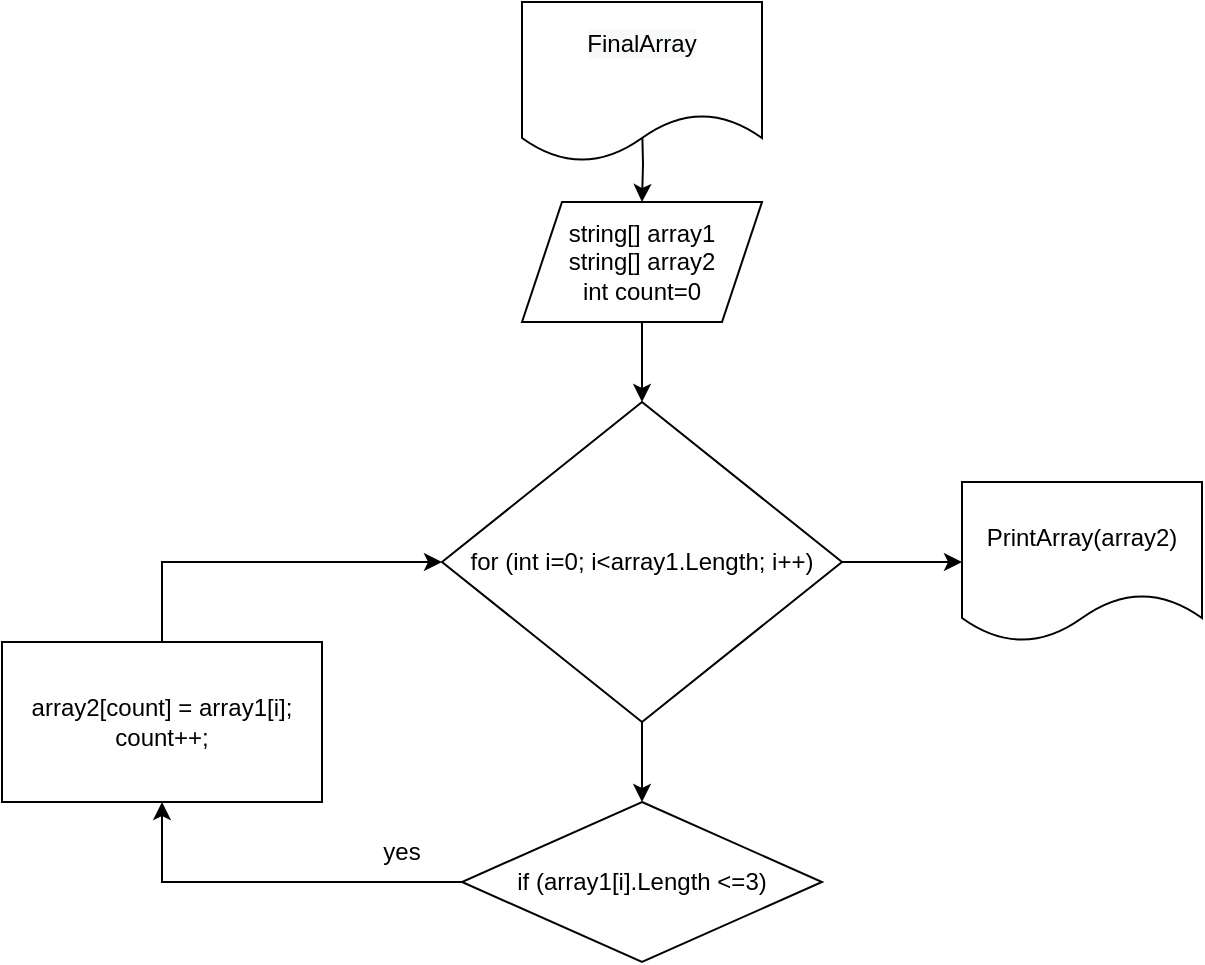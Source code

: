 <mxfile version="19.0.0" type="device"><diagram id="1dM_mqBQJNyEQjfc0FNp" name="Страница 1"><mxGraphModel dx="1422" dy="875" grid="1" gridSize="10" guides="1" tooltips="1" connect="1" arrows="1" fold="1" page="1" pageScale="1" pageWidth="827" pageHeight="1169" math="0" shadow="0"><root><mxCell id="0"/><mxCell id="1" parent="0"/><mxCell id="3EmlYcnqD0AaXlpCVQxL-13" value="" style="edgeStyle=orthogonalEdgeStyle;rounded=0;orthogonalLoop=1;jettySize=auto;html=1;" edge="1" parent="1" target="3EmlYcnqD0AaXlpCVQxL-2"><mxGeometry relative="1" as="geometry"><mxPoint x="400" y="100" as="sourcePoint"/></mxGeometry></mxCell><mxCell id="3EmlYcnqD0AaXlpCVQxL-14" value="" style="edgeStyle=orthogonalEdgeStyle;rounded=0;orthogonalLoop=1;jettySize=auto;html=1;" edge="1" parent="1" source="3EmlYcnqD0AaXlpCVQxL-2" target="3EmlYcnqD0AaXlpCVQxL-3"><mxGeometry relative="1" as="geometry"/></mxCell><mxCell id="3EmlYcnqD0AaXlpCVQxL-2" value="string[] array1&lt;br&gt;string[] array2&lt;br&gt;int count=0" style="shape=parallelogram;perimeter=parallelogramPerimeter;whiteSpace=wrap;html=1;fixedSize=1;" vertex="1" parent="1"><mxGeometry x="340" y="140" width="120" height="60" as="geometry"/></mxCell><mxCell id="3EmlYcnqD0AaXlpCVQxL-15" value="" style="edgeStyle=orthogonalEdgeStyle;rounded=0;orthogonalLoop=1;jettySize=auto;html=1;" edge="1" parent="1" source="3EmlYcnqD0AaXlpCVQxL-3" target="3EmlYcnqD0AaXlpCVQxL-4"><mxGeometry relative="1" as="geometry"/></mxCell><mxCell id="3EmlYcnqD0AaXlpCVQxL-17" value="" style="edgeStyle=orthogonalEdgeStyle;rounded=0;orthogonalLoop=1;jettySize=auto;html=1;" edge="1" parent="1" source="3EmlYcnqD0AaXlpCVQxL-3" target="3EmlYcnqD0AaXlpCVQxL-16"><mxGeometry relative="1" as="geometry"/></mxCell><mxCell id="3EmlYcnqD0AaXlpCVQxL-3" value="for (int i=0; i&amp;lt;array1.Length; i++)" style="rhombus;whiteSpace=wrap;html=1;" vertex="1" parent="1"><mxGeometry x="300" y="240" width="200" height="160" as="geometry"/></mxCell><mxCell id="3EmlYcnqD0AaXlpCVQxL-10" style="edgeStyle=orthogonalEdgeStyle;rounded=0;orthogonalLoop=1;jettySize=auto;html=1;entryX=0.5;entryY=1;entryDx=0;entryDy=0;" edge="1" parent="1" source="3EmlYcnqD0AaXlpCVQxL-4" target="3EmlYcnqD0AaXlpCVQxL-8"><mxGeometry relative="1" as="geometry"/></mxCell><mxCell id="3EmlYcnqD0AaXlpCVQxL-4" value="if (array1[i].Length &amp;lt;=3)" style="rhombus;whiteSpace=wrap;html=1;" vertex="1" parent="1"><mxGeometry x="310" y="440" width="180" height="80" as="geometry"/></mxCell><mxCell id="3EmlYcnqD0AaXlpCVQxL-11" style="edgeStyle=orthogonalEdgeStyle;rounded=0;orthogonalLoop=1;jettySize=auto;html=1;entryX=0;entryY=0.5;entryDx=0;entryDy=0;exitX=0.5;exitY=0;exitDx=0;exitDy=0;" edge="1" parent="1" source="3EmlYcnqD0AaXlpCVQxL-8" target="3EmlYcnqD0AaXlpCVQxL-3"><mxGeometry relative="1" as="geometry"/></mxCell><mxCell id="3EmlYcnqD0AaXlpCVQxL-8" value="array2[count] = array1[i];&lt;br&gt;count++;" style="rounded=0;whiteSpace=wrap;html=1;" vertex="1" parent="1"><mxGeometry x="80" y="360" width="160" height="80" as="geometry"/></mxCell><mxCell id="3EmlYcnqD0AaXlpCVQxL-12" value="yes" style="text;html=1;strokeColor=none;fillColor=none;align=center;verticalAlign=middle;whiteSpace=wrap;rounded=0;" vertex="1" parent="1"><mxGeometry x="250" y="450" width="60" height="30" as="geometry"/></mxCell><mxCell id="3EmlYcnqD0AaXlpCVQxL-16" value="PrintArray(array2)" style="shape=document;whiteSpace=wrap;html=1;boundedLbl=1;" vertex="1" parent="1"><mxGeometry x="560" y="280" width="120" height="80" as="geometry"/></mxCell><mxCell id="3EmlYcnqD0AaXlpCVQxL-18" value="&#10;&lt;span style=&quot;color: rgb(0, 0, 0); font-family: Helvetica; font-size: 12px; font-style: normal; font-variant-ligatures: normal; font-variant-caps: normal; font-weight: 400; letter-spacing: normal; orphans: 2; text-align: center; text-indent: 0px; text-transform: none; widows: 2; word-spacing: 0px; -webkit-text-stroke-width: 0px; background-color: rgb(248, 249, 250); text-decoration-thickness: initial; text-decoration-style: initial; text-decoration-color: initial; float: none; display: inline !important;&quot;&gt;FinalArray&lt;/span&gt;&#10;&#10;" style="shape=document;whiteSpace=wrap;html=1;boundedLbl=1;" vertex="1" parent="1"><mxGeometry x="340" y="40" width="120" height="80" as="geometry"/></mxCell></root></mxGraphModel></diagram></mxfile>